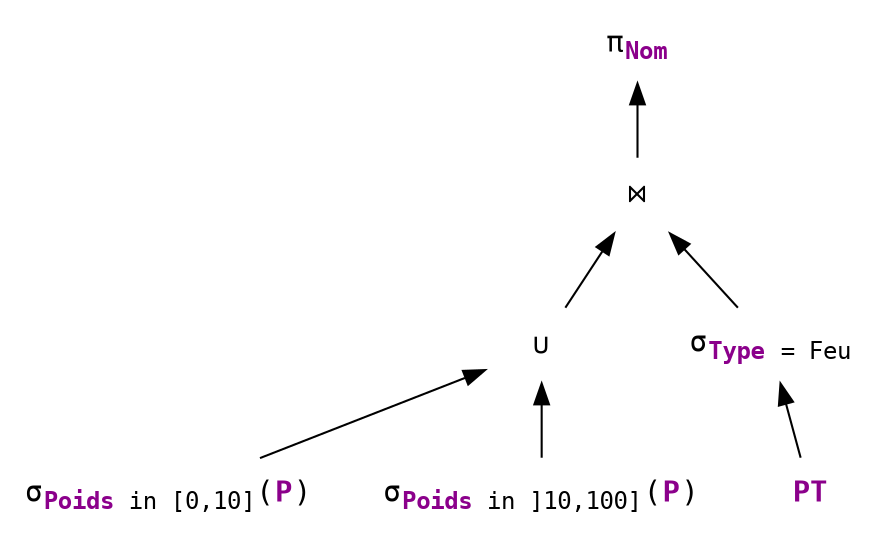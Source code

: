 digraph {
  rankdir=BT
  node [shape=none, fontname="monospace"]
  edge [color=black]

  P10 [label=<σ<sub><font color="darkmagenta"><b>Poids</b></font> in [0,10]</sub>(<font color="darkmagenta"><b>P</b></font>)>]
  P100 [label=<σ<sub><font color="darkmagenta"><b>Poids</b></font> in ]10,100]</sub>(<font color="darkmagenta"><b>P</b></font>)>]
  // PHW [label=<σ<sub><font color="darkmagenta"><b>Poids</b></font> &gt; 100</sub>>]
  Union [label=<∪>]
  PT [label=<<b>PT</b>>, fontcolor=darkmagenta]
  Join [label=<⋈>]
  Select [label=<σ<sub><font color="darkmagenta"><b>Type</b></font> = Feu</sub>>]
  Project [label=<π<sub><font color="darkmagenta"><b>Nom</b></font></sub>>]

  P10 -> Union
  P100 -> Union
  Union -> Join
  PT -> Select
  Select -> Join
  Join -> Project

}